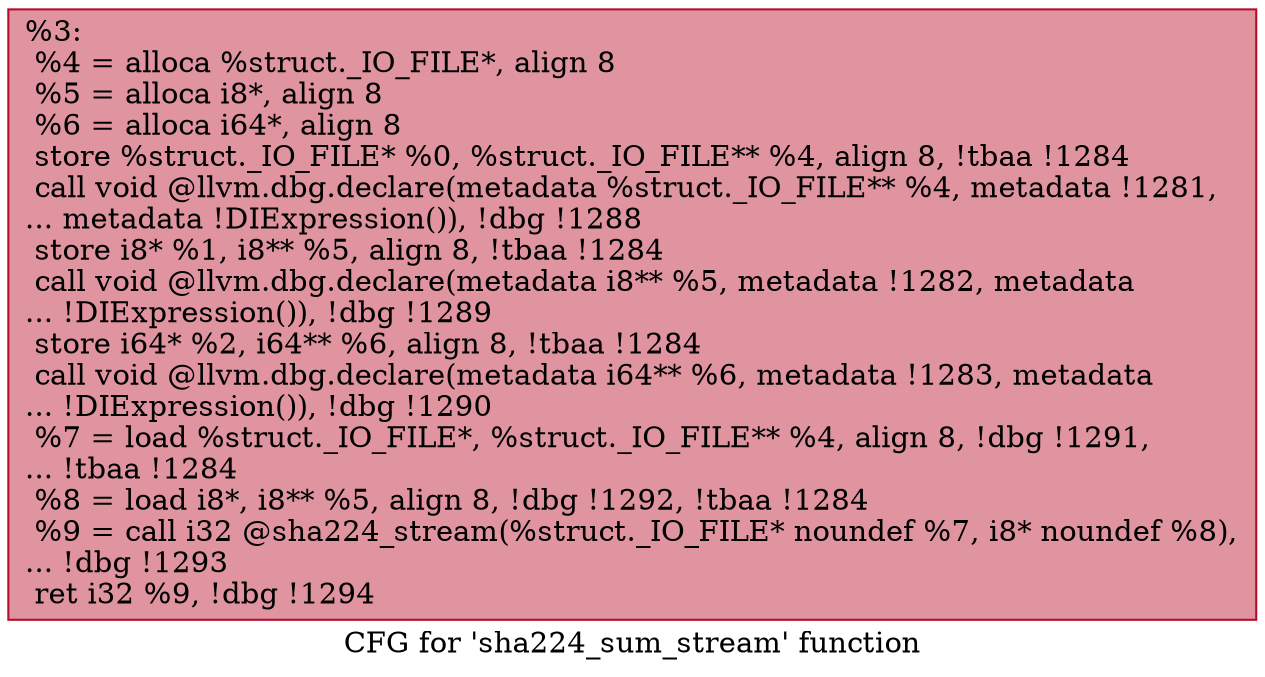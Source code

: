 digraph "CFG for 'sha224_sum_stream' function" {
	label="CFG for 'sha224_sum_stream' function";

	Node0x1e26770 [shape=record,color="#b70d28ff", style=filled, fillcolor="#b70d2870",label="{%3:\l  %4 = alloca %struct._IO_FILE*, align 8\l  %5 = alloca i8*, align 8\l  %6 = alloca i64*, align 8\l  store %struct._IO_FILE* %0, %struct._IO_FILE** %4, align 8, !tbaa !1284\l  call void @llvm.dbg.declare(metadata %struct._IO_FILE** %4, metadata !1281,\l... metadata !DIExpression()), !dbg !1288\l  store i8* %1, i8** %5, align 8, !tbaa !1284\l  call void @llvm.dbg.declare(metadata i8** %5, metadata !1282, metadata\l... !DIExpression()), !dbg !1289\l  store i64* %2, i64** %6, align 8, !tbaa !1284\l  call void @llvm.dbg.declare(metadata i64** %6, metadata !1283, metadata\l... !DIExpression()), !dbg !1290\l  %7 = load %struct._IO_FILE*, %struct._IO_FILE** %4, align 8, !dbg !1291,\l... !tbaa !1284\l  %8 = load i8*, i8** %5, align 8, !dbg !1292, !tbaa !1284\l  %9 = call i32 @sha224_stream(%struct._IO_FILE* noundef %7, i8* noundef %8),\l... !dbg !1293\l  ret i32 %9, !dbg !1294\l}"];
}
